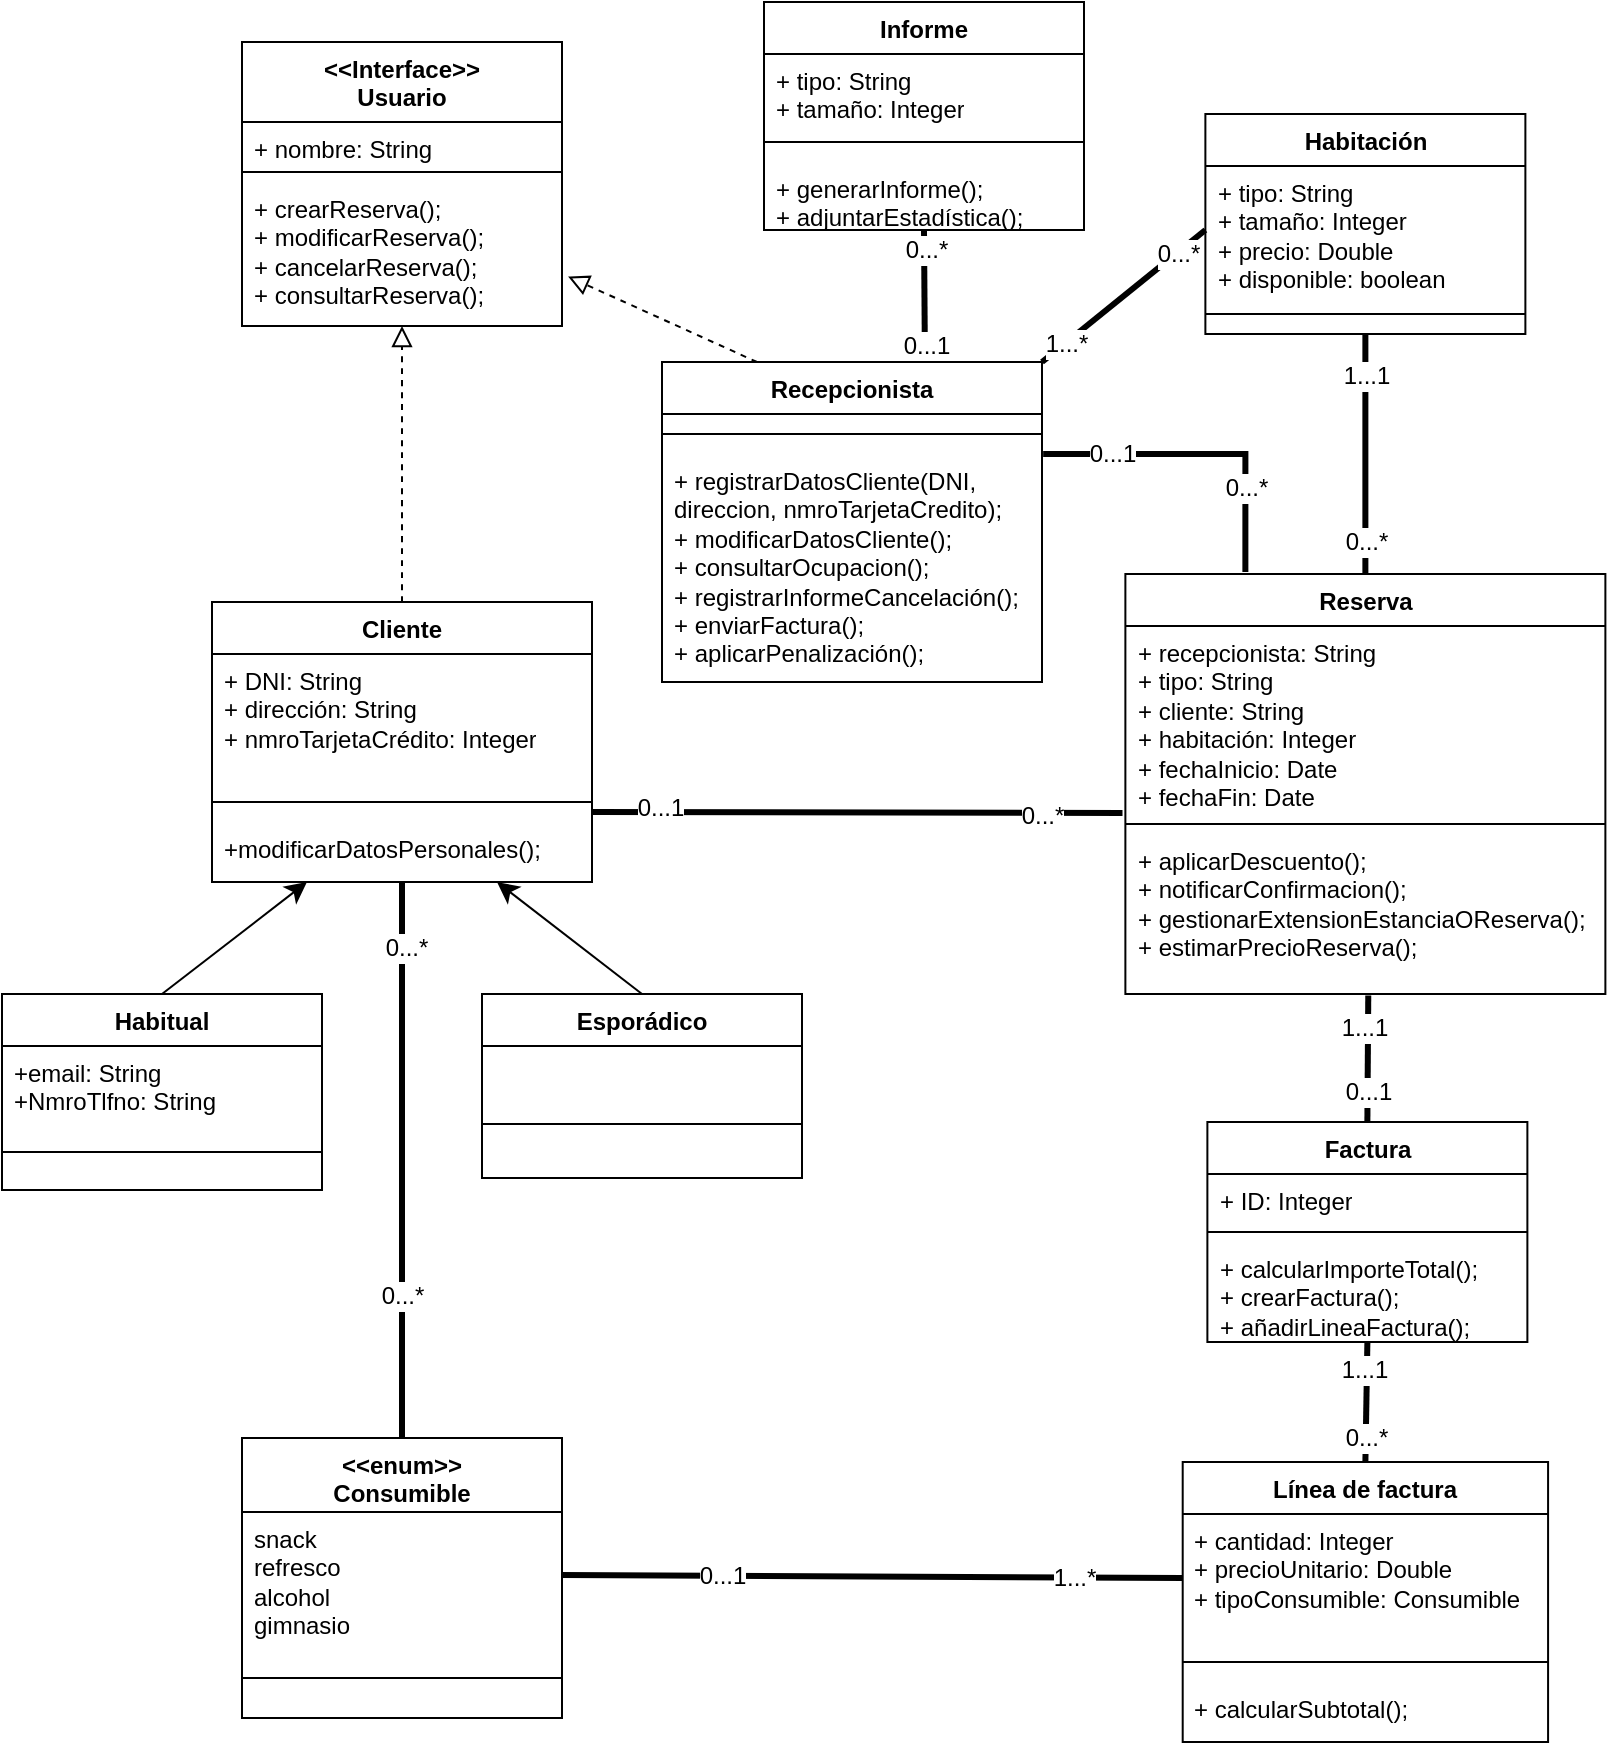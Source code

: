 <mxfile version="26.2.6">
  <diagram id="C5RBs43oDa-KdzZeNtuy" name="Page-1">
    <mxGraphModel dx="785" dy="1024" grid="1" gridSize="10" guides="1" tooltips="1" connect="1" arrows="1" fold="1" page="1" pageScale="1" pageWidth="827" pageHeight="1169" math="0" shadow="0">
      <root>
        <mxCell id="WIyWlLk6GJQsqaUBKTNV-0" />
        <mxCell id="WIyWlLk6GJQsqaUBKTNV-1" parent="WIyWlLk6GJQsqaUBKTNV-0" />
        <mxCell id="tSlWaG0Mjs1WQoQpVSNo-32" style="edgeStyle=none;curved=1;rounded=0;orthogonalLoop=1;jettySize=auto;html=1;entryX=0.75;entryY=1;entryDx=0;entryDy=0;fontSize=12;startSize=8;endSize=8;exitX=0.5;exitY=0;exitDx=0;exitDy=0;" edge="1" parent="WIyWlLk6GJQsqaUBKTNV-1" source="tSlWaG0Mjs1WQoQpVSNo-64" target="tSlWaG0Mjs1WQoQpVSNo-61">
          <mxGeometry relative="1" as="geometry" />
        </mxCell>
        <mxCell id="tSlWaG0Mjs1WQoQpVSNo-18" value="" style="endArrow=none;startArrow=none;endFill=0;startFill=0;endSize=8;html=1;verticalAlign=bottom;labelBackgroundColor=none;strokeWidth=3;rounded=0;fontSize=12;curved=1;exitX=1;exitY=0.75;exitDx=0;exitDy=0;entryX=-0.006;entryY=0.995;entryDx=0;entryDy=0;entryPerimeter=0;" edge="1" parent="WIyWlLk6GJQsqaUBKTNV-1" source="tSlWaG0Mjs1WQoQpVSNo-61" target="D9kIfM4TbugzdHBndd9T-11">
          <mxGeometry width="160" relative="1" as="geometry">
            <mxPoint x="300" y="400" as="sourcePoint" />
            <mxPoint x="630" y="440" as="targetPoint" />
          </mxGeometry>
        </mxCell>
        <mxCell id="tSlWaG0Mjs1WQoQpVSNo-44" value="0...*" style="edgeLabel;html=1;align=center;verticalAlign=middle;resizable=0;points=[];fontSize=12;" vertex="1" connectable="0" parent="tSlWaG0Mjs1WQoQpVSNo-18">
          <mxGeometry x="0.691" y="-1" relative="1" as="geometry">
            <mxPoint as="offset" />
          </mxGeometry>
        </mxCell>
        <mxCell id="tSlWaG0Mjs1WQoQpVSNo-46" value="0...1" style="edgeLabel;html=1;align=center;verticalAlign=middle;resizable=0;points=[];fontSize=12;" vertex="1" connectable="0" parent="tSlWaG0Mjs1WQoQpVSNo-18">
          <mxGeometry x="-0.744" y="2" relative="1" as="geometry">
            <mxPoint as="offset" />
          </mxGeometry>
        </mxCell>
        <mxCell id="tSlWaG0Mjs1WQoQpVSNo-21" value="" style="endArrow=none;startArrow=none;endFill=0;startFill=0;endSize=8;html=1;verticalAlign=bottom;labelBackgroundColor=none;strokeWidth=3;rounded=0;fontSize=12;curved=1;exitX=0;exitY=0.5;exitDx=0;exitDy=0;entryX=1;entryY=0.5;entryDx=0;entryDy=0;" edge="1" parent="WIyWlLk6GJQsqaUBKTNV-1" source="tSlWaG0Mjs1WQoQpVSNo-74" target="tSlWaG0Mjs1WQoQpVSNo-71">
          <mxGeometry width="160" relative="1" as="geometry">
            <mxPoint x="550" y="680" as="sourcePoint" />
            <mxPoint x="280" y="785" as="targetPoint" />
          </mxGeometry>
        </mxCell>
        <mxCell id="tSlWaG0Mjs1WQoQpVSNo-51" value="0...1" style="edgeLabel;html=1;align=center;verticalAlign=middle;resizable=0;points=[];fontSize=12;" vertex="1" connectable="0" parent="tSlWaG0Mjs1WQoQpVSNo-21">
          <mxGeometry x="0.484" relative="1" as="geometry">
            <mxPoint as="offset" />
          </mxGeometry>
        </mxCell>
        <mxCell id="tSlWaG0Mjs1WQoQpVSNo-54" value="1...*" style="edgeLabel;html=1;align=center;verticalAlign=middle;resizable=0;points=[];fontSize=12;" vertex="1" connectable="0" parent="tSlWaG0Mjs1WQoQpVSNo-21">
          <mxGeometry x="-0.647" relative="1" as="geometry">
            <mxPoint as="offset" />
          </mxGeometry>
        </mxCell>
        <mxCell id="tSlWaG0Mjs1WQoQpVSNo-29" value="" style="endArrow=block;startArrow=none;endFill=0;startFill=0;endSize=8;html=1;verticalAlign=bottom;dashed=1;labelBackgroundColor=none;rounded=0;fontSize=12;curved=1;exitX=0.5;exitY=0;exitDx=0;exitDy=0;entryX=0.5;entryY=1;entryDx=0;entryDy=0;" edge="1" parent="WIyWlLk6GJQsqaUBKTNV-1" source="tSlWaG0Mjs1WQoQpVSNo-61" target="tSlWaG0Mjs1WQoQpVSNo-91">
          <mxGeometry width="160" relative="1" as="geometry">
            <mxPoint x="220" y="370" as="sourcePoint" />
            <mxPoint x="200" y="220" as="targetPoint" />
          </mxGeometry>
        </mxCell>
        <mxCell id="tSlWaG0Mjs1WQoQpVSNo-33" style="edgeStyle=none;curved=1;rounded=0;orthogonalLoop=1;jettySize=auto;html=1;exitX=0.5;exitY=0;exitDx=0;exitDy=0;entryX=0.25;entryY=1;entryDx=0;entryDy=0;fontSize=12;startSize=8;endSize=8;" edge="1" parent="WIyWlLk6GJQsqaUBKTNV-1" source="tSlWaG0Mjs1WQoQpVSNo-67" target="tSlWaG0Mjs1WQoQpVSNo-61">
          <mxGeometry relative="1" as="geometry" />
        </mxCell>
        <mxCell id="tSlWaG0Mjs1WQoQpVSNo-19" value="" style="endArrow=none;startArrow=none;endFill=0;startFill=0;endSize=8;html=1;verticalAlign=bottom;labelBackgroundColor=none;strokeWidth=3;rounded=0;fontSize=12;curved=1;exitX=0.5;exitY=0;exitDx=0;exitDy=0;entryX=0.506;entryY=1.01;entryDx=0;entryDy=0;entryPerimeter=0;" edge="1" parent="WIyWlLk6GJQsqaUBKTNV-1" source="D9kIfM4TbugzdHBndd9T-16" target="D9kIfM4TbugzdHBndd9T-13">
          <mxGeometry width="160" relative="1" as="geometry">
            <mxPoint x="367.69" y="560" as="sourcePoint" />
            <mxPoint x="637.69" y="468" as="targetPoint" />
          </mxGeometry>
        </mxCell>
        <mxCell id="tSlWaG0Mjs1WQoQpVSNo-47" value="0...1" style="edgeLabel;html=1;align=center;verticalAlign=middle;resizable=0;points=[];fontSize=12;" vertex="1" connectable="0" parent="tSlWaG0Mjs1WQoQpVSNo-19">
          <mxGeometry x="-0.53" y="-3" relative="1" as="geometry">
            <mxPoint x="-3" as="offset" />
          </mxGeometry>
        </mxCell>
        <mxCell id="tSlWaG0Mjs1WQoQpVSNo-48" value="1...1" style="edgeLabel;html=1;align=center;verticalAlign=middle;resizable=0;points=[];fontSize=12;" vertex="1" connectable="0" parent="tSlWaG0Mjs1WQoQpVSNo-19">
          <mxGeometry x="0.488" y="2" relative="1" as="geometry">
            <mxPoint as="offset" />
          </mxGeometry>
        </mxCell>
        <mxCell id="tSlWaG0Mjs1WQoQpVSNo-23" value="" style="endArrow=none;startArrow=none;endFill=0;startFill=0;endSize=8;html=1;verticalAlign=bottom;labelBackgroundColor=none;strokeWidth=3;rounded=0;fontSize=12;curved=1;entryX=0.5;entryY=0;entryDx=0;entryDy=0;exitX=0.5;exitY=1;exitDx=0;exitDy=0;" edge="1" parent="WIyWlLk6GJQsqaUBKTNV-1" source="tSlWaG0Mjs1WQoQpVSNo-57" target="D9kIfM4TbugzdHBndd9T-10">
          <mxGeometry width="160" relative="1" as="geometry">
            <mxPoint x="457.69" y="750" as="sourcePoint" />
            <mxPoint x="687.69" y="300" as="targetPoint" />
          </mxGeometry>
        </mxCell>
        <mxCell id="tSlWaG0Mjs1WQoQpVSNo-40" value="1...1" style="edgeLabel;html=1;align=center;verticalAlign=middle;resizable=0;points=[];fontSize=12;" vertex="1" connectable="0" parent="tSlWaG0Mjs1WQoQpVSNo-23">
          <mxGeometry x="-0.652" relative="1" as="geometry">
            <mxPoint as="offset" />
          </mxGeometry>
        </mxCell>
        <mxCell id="tSlWaG0Mjs1WQoQpVSNo-41" value="0...*" style="edgeLabel;html=1;align=center;verticalAlign=middle;resizable=0;points=[];fontSize=12;" vertex="1" connectable="0" parent="tSlWaG0Mjs1WQoQpVSNo-23">
          <mxGeometry x="0.723" relative="1" as="geometry">
            <mxPoint as="offset" />
          </mxGeometry>
        </mxCell>
        <mxCell id="tSlWaG0Mjs1WQoQpVSNo-27" value="" style="endArrow=none;startArrow=none;endFill=0;startFill=0;endSize=8;html=1;verticalAlign=bottom;labelBackgroundColor=none;strokeWidth=3;rounded=0;fontSize=12;curved=1;exitX=0.5;exitY=0;exitDx=0;exitDy=0;entryX=0.5;entryY=1;entryDx=0;entryDy=0;" edge="1" parent="WIyWlLk6GJQsqaUBKTNV-1" source="tSlWaG0Mjs1WQoQpVSNo-73" target="D9kIfM4TbugzdHBndd9T-16">
          <mxGeometry width="160" relative="1" as="geometry">
            <mxPoint x="507.69" y="600" as="sourcePoint" />
            <mxPoint x="587.69" y="720" as="targetPoint" />
          </mxGeometry>
        </mxCell>
        <mxCell id="tSlWaG0Mjs1WQoQpVSNo-49" value="1...1" style="edgeLabel;html=1;align=center;verticalAlign=middle;resizable=0;points=[];fontSize=12;" vertex="1" connectable="0" parent="tSlWaG0Mjs1WQoQpVSNo-27">
          <mxGeometry x="0.551" y="2" relative="1" as="geometry">
            <mxPoint as="offset" />
          </mxGeometry>
        </mxCell>
        <mxCell id="tSlWaG0Mjs1WQoQpVSNo-50" value="0...*" style="edgeLabel;html=1;align=center;verticalAlign=middle;resizable=0;points=[];fontSize=12;" vertex="1" connectable="0" parent="tSlWaG0Mjs1WQoQpVSNo-27">
          <mxGeometry x="-0.606" y="-3" relative="1" as="geometry">
            <mxPoint x="-3" as="offset" />
          </mxGeometry>
        </mxCell>
        <mxCell id="tSlWaG0Mjs1WQoQpVSNo-30" value="" style="endArrow=block;startArrow=none;endFill=0;startFill=0;endSize=8;html=1;verticalAlign=bottom;dashed=1;labelBackgroundColor=none;rounded=0;fontSize=12;curved=1;entryX=1.019;entryY=1.096;entryDx=0;entryDy=0;exitX=0.25;exitY=0;exitDx=0;exitDy=0;entryPerimeter=0;" edge="1" parent="WIyWlLk6GJQsqaUBKTNV-1" source="tSlWaG0Mjs1WQoQpVSNo-97">
          <mxGeometry width="160" relative="1" as="geometry">
            <mxPoint x="160" y="380" as="sourcePoint" />
            <mxPoint x="283.04" y="157.264" as="targetPoint" />
          </mxGeometry>
        </mxCell>
        <mxCell id="tSlWaG0Mjs1WQoQpVSNo-31" value="" style="endArrow=none;startArrow=none;endFill=0;startFill=0;endSize=8;html=1;verticalAlign=bottom;labelBackgroundColor=none;strokeWidth=3;rounded=0;fontSize=12;exitX=1.003;exitY=0.01;exitDx=0;exitDy=0;entryX=0.25;entryY=0;entryDx=0;entryDy=0;exitPerimeter=0;edgeStyle=orthogonalEdgeStyle;" edge="1" parent="WIyWlLk6GJQsqaUBKTNV-1">
          <mxGeometry width="160" relative="1" as="geometry">
            <mxPoint x="520.57" y="246.04" as="sourcePoint" />
            <mxPoint x="621.69" y="305" as="targetPoint" />
            <Array as="points">
              <mxPoint x="622" y="246" />
            </Array>
          </mxGeometry>
        </mxCell>
        <mxCell id="tSlWaG0Mjs1WQoQpVSNo-42" value="0...*" style="edgeLabel;html=1;align=center;verticalAlign=middle;resizable=0;points=[];fontSize=12;" vertex="1" connectable="0" parent="tSlWaG0Mjs1WQoQpVSNo-31">
          <mxGeometry x="0.465" relative="1" as="geometry">
            <mxPoint as="offset" />
          </mxGeometry>
        </mxCell>
        <mxCell id="tSlWaG0Mjs1WQoQpVSNo-43" value="0...1" style="edgeLabel;html=1;align=center;verticalAlign=middle;resizable=0;points=[];fontSize=12;" vertex="1" connectable="0" parent="tSlWaG0Mjs1WQoQpVSNo-31">
          <mxGeometry x="-0.661" y="3" relative="1" as="geometry">
            <mxPoint x="7" y="3" as="offset" />
          </mxGeometry>
        </mxCell>
        <mxCell id="tSlWaG0Mjs1WQoQpVSNo-34" value="" style="endArrow=none;startArrow=none;endFill=0;startFill=0;endSize=8;html=1;verticalAlign=bottom;labelBackgroundColor=none;strokeWidth=3;rounded=0;fontSize=12;curved=1;entryX=0.5;entryY=1;entryDx=0;entryDy=0;exitX=0.692;exitY=0.013;exitDx=0;exitDy=0;exitPerimeter=0;" edge="1" parent="WIyWlLk6GJQsqaUBKTNV-1" source="tSlWaG0Mjs1WQoQpVSNo-97" target="RvnSeQBEnFc8mbzQKr36-16">
          <mxGeometry width="160" relative="1" as="geometry">
            <mxPoint x="510" y="383" as="sourcePoint" />
            <mxPoint x="600" y="383" as="targetPoint" />
          </mxGeometry>
        </mxCell>
        <mxCell id="tSlWaG0Mjs1WQoQpVSNo-38" value="0...*" style="edgeLabel;html=1;align=center;verticalAlign=middle;resizable=0;points=[];fontSize=12;" vertex="1" connectable="0" parent="tSlWaG0Mjs1WQoQpVSNo-34">
          <mxGeometry x="0.837" y="-1" relative="1" as="geometry">
            <mxPoint y="4" as="offset" />
          </mxGeometry>
        </mxCell>
        <mxCell id="tSlWaG0Mjs1WQoQpVSNo-39" value="0...1" style="edgeLabel;html=1;align=center;verticalAlign=middle;resizable=0;points=[];fontSize=12;" vertex="1" connectable="0" parent="tSlWaG0Mjs1WQoQpVSNo-34">
          <mxGeometry x="-0.702" relative="1" as="geometry">
            <mxPoint as="offset" />
          </mxGeometry>
        </mxCell>
        <mxCell id="tSlWaG0Mjs1WQoQpVSNo-52" value="" style="endArrow=none;startArrow=none;endFill=0;startFill=0;endSize=8;html=1;verticalAlign=bottom;labelBackgroundColor=none;strokeWidth=3;rounded=0;fontSize=12;curved=1;exitX=0.5;exitY=1;exitDx=0;exitDy=0;entryX=0.5;entryY=0;entryDx=0;entryDy=0;" edge="1" parent="WIyWlLk6GJQsqaUBKTNV-1" source="tSlWaG0Mjs1WQoQpVSNo-61" target="tSlWaG0Mjs1WQoQpVSNo-70">
          <mxGeometry width="160" relative="1" as="geometry">
            <mxPoint x="560" y="680" as="sourcePoint" />
            <mxPoint x="210" y="680" as="targetPoint" />
          </mxGeometry>
        </mxCell>
        <mxCell id="tSlWaG0Mjs1WQoQpVSNo-53" value="0...*" style="edgeLabel;html=1;align=center;verticalAlign=middle;resizable=0;points=[];fontSize=12;" vertex="1" connectable="0" parent="tSlWaG0Mjs1WQoQpVSNo-52">
          <mxGeometry x="0.484" relative="1" as="geometry">
            <mxPoint as="offset" />
          </mxGeometry>
        </mxCell>
        <mxCell id="tSlWaG0Mjs1WQoQpVSNo-55" value="0...*" style="edgeLabel;html=1;align=center;verticalAlign=middle;resizable=0;points=[];fontSize=12;" vertex="1" connectable="0" parent="tSlWaG0Mjs1WQoQpVSNo-52">
          <mxGeometry x="-0.763" y="2" relative="1" as="geometry">
            <mxPoint as="offset" />
          </mxGeometry>
        </mxCell>
        <mxCell id="tSlWaG0Mjs1WQoQpVSNo-57" value="Habitación" style="swimlane;fontStyle=1;align=center;verticalAlign=top;childLayout=stackLayout;horizontal=1;startSize=26;horizontalStack=0;resizeParent=1;resizeParentMax=0;resizeLast=0;collapsible=1;marginBottom=0;whiteSpace=wrap;html=1;" vertex="1" parent="WIyWlLk6GJQsqaUBKTNV-1">
          <mxGeometry x="601.69" y="76" width="160" height="110" as="geometry" />
        </mxCell>
        <mxCell id="tSlWaG0Mjs1WQoQpVSNo-58" value="+ tipo: String&lt;div&gt;+ tamaño: Integer&lt;/div&gt;&lt;div&gt;+ precio: Double&lt;/div&gt;&lt;div&gt;+ disponible: boolean&lt;/div&gt;&lt;div&gt;&lt;br&gt;&lt;/div&gt;" style="text;strokeColor=none;fillColor=none;align=left;verticalAlign=top;spacingLeft=4;spacingRight=4;overflow=hidden;rotatable=0;points=[[0,0.5],[1,0.5]];portConstraint=eastwest;whiteSpace=wrap;html=1;" vertex="1" parent="tSlWaG0Mjs1WQoQpVSNo-57">
          <mxGeometry y="26" width="160" height="64" as="geometry" />
        </mxCell>
        <mxCell id="tSlWaG0Mjs1WQoQpVSNo-59" value="" style="line;strokeWidth=1;fillColor=none;align=left;verticalAlign=middle;spacingTop=-1;spacingLeft=3;spacingRight=3;rotatable=0;labelPosition=right;points=[];portConstraint=eastwest;strokeColor=inherit;" vertex="1" parent="tSlWaG0Mjs1WQoQpVSNo-57">
          <mxGeometry y="90" width="160" height="20" as="geometry" />
        </mxCell>
        <mxCell id="tSlWaG0Mjs1WQoQpVSNo-61" value="Cliente" style="swimlane;fontStyle=1;align=center;verticalAlign=top;childLayout=stackLayout;horizontal=1;startSize=26;horizontalStack=0;resizeParent=1;resizeParentMax=0;resizeLast=0;collapsible=1;marginBottom=0;whiteSpace=wrap;html=1;" vertex="1" parent="WIyWlLk6GJQsqaUBKTNV-1">
          <mxGeometry x="105" y="320" width="190" height="140" as="geometry" />
        </mxCell>
        <mxCell id="tSlWaG0Mjs1WQoQpVSNo-62" value="+ DNI: String&lt;div&gt;+ dirección: String&lt;/div&gt;&lt;div&gt;+ nmroTarjetaCrédito: Integer&lt;/div&gt;&lt;div&gt;&lt;br&gt;&lt;/div&gt;" style="text;strokeColor=none;fillColor=none;align=left;verticalAlign=top;spacingLeft=4;spacingRight=4;overflow=hidden;rotatable=0;points=[[0,0.5],[1,0.5]];portConstraint=eastwest;whiteSpace=wrap;html=1;" vertex="1" parent="tSlWaG0Mjs1WQoQpVSNo-61">
          <mxGeometry y="26" width="190" height="64" as="geometry" />
        </mxCell>
        <mxCell id="tSlWaG0Mjs1WQoQpVSNo-63" value="" style="line;strokeWidth=1;fillColor=none;align=left;verticalAlign=middle;spacingTop=-1;spacingLeft=3;spacingRight=3;rotatable=0;labelPosition=right;points=[];portConstraint=eastwest;strokeColor=inherit;" vertex="1" parent="tSlWaG0Mjs1WQoQpVSNo-61">
          <mxGeometry y="90" width="190" height="20" as="geometry" />
        </mxCell>
        <mxCell id="tSlWaG0Mjs1WQoQpVSNo-95" value="&lt;div&gt;+modificarDatosPersonales();&lt;/div&gt;" style="text;strokeColor=none;fillColor=none;align=left;verticalAlign=top;spacingLeft=4;spacingRight=4;overflow=hidden;rotatable=0;points=[[0,0.5],[1,0.5]];portConstraint=eastwest;whiteSpace=wrap;html=1;" vertex="1" parent="tSlWaG0Mjs1WQoQpVSNo-61">
          <mxGeometry y="110" width="190" height="30" as="geometry" />
        </mxCell>
        <mxCell id="tSlWaG0Mjs1WQoQpVSNo-64" value="Esporádico" style="swimlane;fontStyle=1;align=center;verticalAlign=top;childLayout=stackLayout;horizontal=1;startSize=26;horizontalStack=0;resizeParent=1;resizeParentMax=0;resizeLast=0;collapsible=1;marginBottom=0;whiteSpace=wrap;html=1;" vertex="1" parent="WIyWlLk6GJQsqaUBKTNV-1">
          <mxGeometry x="240" y="516" width="160" height="92" as="geometry" />
        </mxCell>
        <mxCell id="tSlWaG0Mjs1WQoQpVSNo-65" value="&lt;div&gt;&lt;br&gt;&lt;/div&gt;" style="text;strokeColor=none;fillColor=none;align=left;verticalAlign=top;spacingLeft=4;spacingRight=4;overflow=hidden;rotatable=0;points=[[0,0.5],[1,0.5]];portConstraint=eastwest;whiteSpace=wrap;html=1;" vertex="1" parent="tSlWaG0Mjs1WQoQpVSNo-64">
          <mxGeometry y="26" width="160" height="34" as="geometry" />
        </mxCell>
        <mxCell id="tSlWaG0Mjs1WQoQpVSNo-66" value="" style="line;strokeWidth=1;fillColor=none;align=left;verticalAlign=middle;spacingTop=-1;spacingLeft=3;spacingRight=3;rotatable=0;labelPosition=right;points=[];portConstraint=eastwest;strokeColor=inherit;" vertex="1" parent="tSlWaG0Mjs1WQoQpVSNo-64">
          <mxGeometry y="60" width="160" height="10" as="geometry" />
        </mxCell>
        <mxCell id="tSlWaG0Mjs1WQoQpVSNo-81" value="&lt;div&gt;&lt;br&gt;&lt;/div&gt;" style="text;strokeColor=none;fillColor=none;align=left;verticalAlign=top;spacingLeft=4;spacingRight=4;overflow=hidden;rotatable=0;points=[[0,0.5],[1,0.5]];portConstraint=eastwest;whiteSpace=wrap;html=1;" vertex="1" parent="tSlWaG0Mjs1WQoQpVSNo-64">
          <mxGeometry y="70" width="160" height="22" as="geometry" />
        </mxCell>
        <mxCell id="tSlWaG0Mjs1WQoQpVSNo-67" value="Habitual" style="swimlane;fontStyle=1;align=center;verticalAlign=top;childLayout=stackLayout;horizontal=1;startSize=26;horizontalStack=0;resizeParent=1;resizeParentMax=0;resizeLast=0;collapsible=1;marginBottom=0;whiteSpace=wrap;html=1;" vertex="1" parent="WIyWlLk6GJQsqaUBKTNV-1">
          <mxGeometry y="516" width="160" height="98" as="geometry" />
        </mxCell>
        <mxCell id="tSlWaG0Mjs1WQoQpVSNo-68" value="&lt;div&gt;+email: String&lt;/div&gt;&lt;div&gt;+NmroTlfno: String&lt;/div&gt;" style="text;strokeColor=none;fillColor=none;align=left;verticalAlign=top;spacingLeft=4;spacingRight=4;overflow=hidden;rotatable=0;points=[[0,0.5],[1,0.5]];portConstraint=eastwest;whiteSpace=wrap;html=1;" vertex="1" parent="tSlWaG0Mjs1WQoQpVSNo-67">
          <mxGeometry y="26" width="160" height="34" as="geometry" />
        </mxCell>
        <mxCell id="tSlWaG0Mjs1WQoQpVSNo-69" value="" style="line;strokeWidth=1;fillColor=none;align=left;verticalAlign=middle;spacingTop=-1;spacingLeft=3;spacingRight=3;rotatable=0;labelPosition=right;points=[];portConstraint=eastwest;strokeColor=inherit;" vertex="1" parent="tSlWaG0Mjs1WQoQpVSNo-67">
          <mxGeometry y="60" width="160" height="38" as="geometry" />
        </mxCell>
        <mxCell id="tSlWaG0Mjs1WQoQpVSNo-70" value="&lt;div&gt;&amp;lt;&amp;lt;enum&amp;gt;&amp;gt;&lt;/div&gt;Consumible" style="swimlane;fontStyle=1;align=center;verticalAlign=top;childLayout=stackLayout;horizontal=1;startSize=37;horizontalStack=0;resizeParent=1;resizeParentMax=0;resizeLast=0;collapsible=1;marginBottom=0;whiteSpace=wrap;html=1;" vertex="1" parent="WIyWlLk6GJQsqaUBKTNV-1">
          <mxGeometry x="120" y="738" width="160" height="140" as="geometry">
            <mxRectangle x="120" y="743" width="100" height="40" as="alternateBounds" />
          </mxGeometry>
        </mxCell>
        <mxCell id="tSlWaG0Mjs1WQoQpVSNo-71" value="snack&lt;br&gt;&lt;div&gt;refresco&lt;/div&gt;&lt;div&gt;alcohol&lt;/div&gt;&lt;div&gt;gimnasio&lt;/div&gt;&lt;div&gt;&lt;br&gt;&lt;/div&gt;&lt;div&gt;&lt;br&gt;&lt;/div&gt;" style="text;strokeColor=none;fillColor=none;align=left;verticalAlign=top;spacingLeft=4;spacingRight=4;overflow=hidden;rotatable=0;points=[[0,0.5],[1,0.5]];portConstraint=eastwest;whiteSpace=wrap;html=1;" vertex="1" parent="tSlWaG0Mjs1WQoQpVSNo-70">
          <mxGeometry y="37" width="160" height="63" as="geometry" />
        </mxCell>
        <mxCell id="tSlWaG0Mjs1WQoQpVSNo-72" value="" style="line;strokeWidth=1;fillColor=none;align=left;verticalAlign=middle;spacingTop=-1;spacingLeft=3;spacingRight=3;rotatable=0;labelPosition=right;points=[];portConstraint=eastwest;strokeColor=inherit;" vertex="1" parent="tSlWaG0Mjs1WQoQpVSNo-70">
          <mxGeometry y="100" width="160" height="40" as="geometry" />
        </mxCell>
        <mxCell id="tSlWaG0Mjs1WQoQpVSNo-73" value="Línea de factura" style="swimlane;fontStyle=1;align=center;verticalAlign=top;childLayout=stackLayout;horizontal=1;startSize=26;horizontalStack=0;resizeParent=1;resizeParentMax=0;resizeLast=0;collapsible=1;marginBottom=0;whiteSpace=wrap;html=1;" vertex="1" parent="WIyWlLk6GJQsqaUBKTNV-1">
          <mxGeometry x="590.35" y="750" width="182.69" height="140" as="geometry" />
        </mxCell>
        <mxCell id="tSlWaG0Mjs1WQoQpVSNo-74" value="&lt;div&gt;+ cantidad: Integer&lt;/div&gt;&lt;div&gt;+ precioUnitario: Double&lt;/div&gt;&lt;div&gt;+ tipoConsumible: Consumible&lt;/div&gt;" style="text;strokeColor=none;fillColor=none;align=left;verticalAlign=top;spacingLeft=4;spacingRight=4;overflow=hidden;rotatable=0;points=[[0,0.5],[1,0.5]];portConstraint=eastwest;whiteSpace=wrap;html=1;" vertex="1" parent="tSlWaG0Mjs1WQoQpVSNo-73">
          <mxGeometry y="26" width="182.69" height="64" as="geometry" />
        </mxCell>
        <mxCell id="tSlWaG0Mjs1WQoQpVSNo-75" value="" style="line;strokeWidth=1;fillColor=none;align=left;verticalAlign=middle;spacingTop=-1;spacingLeft=3;spacingRight=3;rotatable=0;labelPosition=right;points=[];portConstraint=eastwest;strokeColor=inherit;" vertex="1" parent="tSlWaG0Mjs1WQoQpVSNo-73">
          <mxGeometry y="90" width="182.69" height="20" as="geometry" />
        </mxCell>
        <mxCell id="tSlWaG0Mjs1WQoQpVSNo-105" value="&lt;div&gt;+ calcularSubtotal();&lt;/div&gt;" style="text;strokeColor=none;fillColor=none;align=left;verticalAlign=top;spacingLeft=4;spacingRight=4;overflow=hidden;rotatable=0;points=[[0,0.5],[1,0.5]];portConstraint=eastwest;whiteSpace=wrap;html=1;" vertex="1" parent="tSlWaG0Mjs1WQoQpVSNo-73">
          <mxGeometry y="110" width="182.69" height="30" as="geometry" />
        </mxCell>
        <mxCell id="RvnSeQBEnFc8mbzQKr36-16" value="Informe" style="swimlane;fontStyle=1;align=center;verticalAlign=top;childLayout=stackLayout;horizontal=1;startSize=26;horizontalStack=0;resizeParent=1;resizeParentMax=0;resizeLast=0;collapsible=1;marginBottom=0;whiteSpace=wrap;html=1;" vertex="1" parent="WIyWlLk6GJQsqaUBKTNV-1">
          <mxGeometry x="381" y="20" width="160" height="114" as="geometry" />
        </mxCell>
        <mxCell id="RvnSeQBEnFc8mbzQKr36-17" value="+ tipo: String&lt;div&gt;+ tamaño: Integer&lt;/div&gt;&lt;div&gt;+ precio: Double&lt;/div&gt;&lt;div&gt;&lt;br&gt;&lt;/div&gt;" style="text;strokeColor=none;fillColor=none;align=left;verticalAlign=top;spacingLeft=4;spacingRight=4;overflow=hidden;rotatable=0;points=[[0,0.5],[1,0.5]];portConstraint=eastwest;whiteSpace=wrap;html=1;" vertex="1" parent="RvnSeQBEnFc8mbzQKr36-16">
          <mxGeometry y="26" width="160" height="34" as="geometry" />
        </mxCell>
        <mxCell id="RvnSeQBEnFc8mbzQKr36-18" value="" style="line;strokeWidth=1;fillColor=none;align=left;verticalAlign=middle;spacingTop=-1;spacingLeft=3;spacingRight=3;rotatable=0;labelPosition=right;points=[];portConstraint=eastwest;strokeColor=inherit;" vertex="1" parent="RvnSeQBEnFc8mbzQKr36-16">
          <mxGeometry y="60" width="160" height="20" as="geometry" />
        </mxCell>
        <mxCell id="tSlWaG0Mjs1WQoQpVSNo-104" value="&lt;div&gt;+ generarInforme();&lt;/div&gt;&lt;div&gt;+ adjuntarEstadística();&lt;/div&gt;" style="text;strokeColor=none;fillColor=none;align=left;verticalAlign=top;spacingLeft=4;spacingRight=4;overflow=hidden;rotatable=0;points=[[0,0.5],[1,0.5]];portConstraint=eastwest;whiteSpace=wrap;html=1;" vertex="1" parent="RvnSeQBEnFc8mbzQKr36-16">
          <mxGeometry y="80" width="160" height="34" as="geometry" />
        </mxCell>
        <mxCell id="D9kIfM4TbugzdHBndd9T-10" value="Reserva" style="swimlane;fontStyle=1;align=center;verticalAlign=top;childLayout=stackLayout;horizontal=1;startSize=26;horizontalStack=0;resizeParent=1;resizeParentMax=0;resizeLast=0;collapsible=1;marginBottom=0;whiteSpace=wrap;html=1;" vertex="1" parent="WIyWlLk6GJQsqaUBKTNV-1">
          <mxGeometry x="561.69" y="306" width="240" height="210" as="geometry" />
        </mxCell>
        <mxCell id="D9kIfM4TbugzdHBndd9T-11" value="+ recepcionista: String&lt;div&gt;+ tipo: String&lt;/div&gt;&lt;div&gt;+ cliente: String&lt;/div&gt;&lt;div&gt;+ habitación: Integer&lt;/div&gt;&lt;div&gt;+ fechaInicio: Date&lt;/div&gt;&lt;div&gt;+ fechaFin: Date&lt;/div&gt;&lt;div&gt;&lt;br&gt;&lt;/div&gt;" style="text;strokeColor=none;fillColor=none;align=left;verticalAlign=top;spacingLeft=4;spacingRight=4;overflow=hidden;rotatable=0;points=[[0,0.5],[1,0.5]];portConstraint=eastwest;whiteSpace=wrap;html=1;" vertex="1" parent="D9kIfM4TbugzdHBndd9T-10">
          <mxGeometry y="26" width="240" height="94" as="geometry" />
        </mxCell>
        <mxCell id="D9kIfM4TbugzdHBndd9T-12" value="" style="line;strokeWidth=1;fillColor=none;align=left;verticalAlign=middle;spacingTop=-1;spacingLeft=3;spacingRight=3;rotatable=0;labelPosition=right;points=[];portConstraint=eastwest;strokeColor=inherit;" vertex="1" parent="D9kIfM4TbugzdHBndd9T-10">
          <mxGeometry y="120" width="240" height="10" as="geometry" />
        </mxCell>
        <mxCell id="D9kIfM4TbugzdHBndd9T-13" value="&lt;div&gt;+ aplicarDescuento();&lt;/div&gt;&lt;div&gt;+ notificarConfirmacion();&lt;/div&gt;&lt;div&gt;+ gestionarExtensionEstanciaOReserva();&lt;/div&gt;&lt;div&gt;+ estimarPrecioReserva();&lt;/div&gt;" style="text;strokeColor=none;fillColor=none;align=left;verticalAlign=top;spacingLeft=4;spacingRight=4;overflow=hidden;rotatable=0;points=[[0,0.5],[1,0.5]];portConstraint=eastwest;whiteSpace=wrap;html=1;" vertex="1" parent="D9kIfM4TbugzdHBndd9T-10">
          <mxGeometry y="130" width="240" height="80" as="geometry" />
        </mxCell>
        <mxCell id="D9kIfM4TbugzdHBndd9T-16" value="Factura" style="swimlane;fontStyle=1;align=center;verticalAlign=top;childLayout=stackLayout;horizontal=1;startSize=26;horizontalStack=0;resizeParent=1;resizeParentMax=0;resizeLast=0;collapsible=1;marginBottom=0;whiteSpace=wrap;html=1;" vertex="1" parent="WIyWlLk6GJQsqaUBKTNV-1">
          <mxGeometry x="602.69" y="580" width="160" height="110" as="geometry" />
        </mxCell>
        <mxCell id="D9kIfM4TbugzdHBndd9T-17" value="+ ID: Integer" style="text;strokeColor=none;fillColor=none;align=left;verticalAlign=top;spacingLeft=4;spacingRight=4;overflow=hidden;rotatable=0;points=[[0,0.5],[1,0.5]];portConstraint=eastwest;whiteSpace=wrap;html=1;" vertex="1" parent="D9kIfM4TbugzdHBndd9T-16">
          <mxGeometry y="26" width="160" height="24" as="geometry" />
        </mxCell>
        <mxCell id="D9kIfM4TbugzdHBndd9T-18" value="" style="line;strokeWidth=1;fillColor=none;align=left;verticalAlign=middle;spacingTop=-1;spacingLeft=3;spacingRight=3;rotatable=0;labelPosition=right;points=[];portConstraint=eastwest;strokeColor=inherit;" vertex="1" parent="D9kIfM4TbugzdHBndd9T-16">
          <mxGeometry y="50" width="160" height="10" as="geometry" />
        </mxCell>
        <mxCell id="D9kIfM4TbugzdHBndd9T-20" value="&lt;div&gt;+ calcularImporteTotal();&lt;/div&gt;+ crearFactura();&lt;div&gt;&lt;div&gt;+ añadirLineaFactura();&lt;/div&gt;&lt;/div&gt;" style="text;strokeColor=none;fillColor=none;align=left;verticalAlign=top;spacingLeft=4;spacingRight=4;overflow=hidden;rotatable=0;points=[[0,0.5],[1,0.5]];portConstraint=eastwest;whiteSpace=wrap;html=1;" vertex="1" parent="D9kIfM4TbugzdHBndd9T-16">
          <mxGeometry y="60" width="160" height="50" as="geometry" />
        </mxCell>
        <mxCell id="tSlWaG0Mjs1WQoQpVSNo-91" value="&lt;div&gt;&amp;lt;&amp;lt;Interface&amp;gt;&amp;gt;&lt;/div&gt;Usuario" style="swimlane;fontStyle=1;align=center;verticalAlign=top;childLayout=stackLayout;horizontal=1;startSize=40;horizontalStack=0;resizeParent=1;resizeParentMax=0;resizeLast=0;collapsible=1;marginBottom=0;whiteSpace=wrap;html=1;" vertex="1" parent="WIyWlLk6GJQsqaUBKTNV-1">
          <mxGeometry x="120" y="40" width="160" height="142" as="geometry">
            <mxRectangle x="190" y="46" width="100" height="30" as="alternateBounds" />
          </mxGeometry>
        </mxCell>
        <mxCell id="tSlWaG0Mjs1WQoQpVSNo-92" value="+ nombre: String" style="text;strokeColor=none;fillColor=none;align=left;verticalAlign=top;spacingLeft=4;spacingRight=4;overflow=hidden;rotatable=0;points=[[0,0.5],[1,0.5]];portConstraint=eastwest;whiteSpace=wrap;html=1;" vertex="1" parent="tSlWaG0Mjs1WQoQpVSNo-91">
          <mxGeometry y="40" width="160" height="20" as="geometry" />
        </mxCell>
        <mxCell id="tSlWaG0Mjs1WQoQpVSNo-93" value="" style="line;strokeWidth=1;fillColor=none;align=left;verticalAlign=middle;spacingTop=-1;spacingLeft=3;spacingRight=3;rotatable=0;labelPosition=right;points=[];portConstraint=eastwest;strokeColor=inherit;" vertex="1" parent="tSlWaG0Mjs1WQoQpVSNo-91">
          <mxGeometry y="60" width="160" height="10" as="geometry" />
        </mxCell>
        <mxCell id="tSlWaG0Mjs1WQoQpVSNo-94" value="+ crearReserva();&lt;div&gt;+ modificarReserva();&lt;/div&gt;&lt;div&gt;+ cancelarReserva();&lt;/div&gt;&lt;div&gt;+ consultarReserva();&lt;/div&gt;" style="text;strokeColor=none;fillColor=none;align=left;verticalAlign=top;spacingLeft=4;spacingRight=4;overflow=hidden;rotatable=0;points=[[0,0.5],[1,0.5]];portConstraint=eastwest;whiteSpace=wrap;html=1;" vertex="1" parent="tSlWaG0Mjs1WQoQpVSNo-91">
          <mxGeometry y="70" width="160" height="72" as="geometry" />
        </mxCell>
        <mxCell id="tSlWaG0Mjs1WQoQpVSNo-97" value="Recepcionista" style="swimlane;fontStyle=1;align=center;verticalAlign=top;childLayout=stackLayout;horizontal=1;startSize=26;horizontalStack=0;resizeParent=1;resizeParentMax=0;resizeLast=0;collapsible=1;marginBottom=0;whiteSpace=wrap;html=1;" vertex="1" parent="WIyWlLk6GJQsqaUBKTNV-1">
          <mxGeometry x="330" y="200" width="190" height="160" as="geometry" />
        </mxCell>
        <mxCell id="tSlWaG0Mjs1WQoQpVSNo-99" value="" style="line;strokeWidth=1;fillColor=none;align=left;verticalAlign=middle;spacingTop=-1;spacingLeft=3;spacingRight=3;rotatable=0;labelPosition=right;points=[];portConstraint=eastwest;strokeColor=inherit;" vertex="1" parent="tSlWaG0Mjs1WQoQpVSNo-97">
          <mxGeometry y="26" width="190" height="20" as="geometry" />
        </mxCell>
        <mxCell id="tSlWaG0Mjs1WQoQpVSNo-100" value="+ registrarDatosCliente(DNI, direccion, nmroTarjetaCredito);&lt;div&gt;+ modificarDatosCliente();&lt;/div&gt;&lt;div&gt;+ consultarOcupacion();&lt;br&gt;&lt;div&gt;+ registrarInformeCancelación();&lt;/div&gt;&lt;div&gt;+ enviarFactura();&lt;/div&gt;&lt;/div&gt;&lt;div&gt;+ aplicarPenalización();&lt;/div&gt;" style="text;strokeColor=none;fillColor=none;align=left;verticalAlign=top;spacingLeft=4;spacingRight=4;overflow=hidden;rotatable=0;points=[[0,0.5],[1,0.5]];portConstraint=eastwest;whiteSpace=wrap;html=1;" vertex="1" parent="tSlWaG0Mjs1WQoQpVSNo-97">
          <mxGeometry y="46" width="190" height="114" as="geometry" />
        </mxCell>
        <mxCell id="tSlWaG0Mjs1WQoQpVSNo-101" value="" style="endArrow=none;startArrow=none;endFill=0;startFill=0;endSize=8;html=1;verticalAlign=bottom;labelBackgroundColor=none;strokeWidth=3;rounded=0;fontSize=12;curved=1;entryX=1;entryY=0;entryDx=0;entryDy=0;exitX=0;exitY=0.5;exitDx=0;exitDy=0;" edge="1" parent="WIyWlLk6GJQsqaUBKTNV-1" source="tSlWaG0Mjs1WQoQpVSNo-58" target="tSlWaG0Mjs1WQoQpVSNo-97">
          <mxGeometry width="160" relative="1" as="geometry">
            <mxPoint x="692" y="196" as="sourcePoint" />
            <mxPoint x="692" y="316" as="targetPoint" />
          </mxGeometry>
        </mxCell>
        <mxCell id="tSlWaG0Mjs1WQoQpVSNo-102" value="0...*" style="edgeLabel;html=1;align=center;verticalAlign=middle;resizable=0;points=[];fontSize=12;" vertex="1" connectable="0" parent="tSlWaG0Mjs1WQoQpVSNo-101">
          <mxGeometry x="-0.652" relative="1" as="geometry">
            <mxPoint as="offset" />
          </mxGeometry>
        </mxCell>
        <mxCell id="tSlWaG0Mjs1WQoQpVSNo-103" value="1...*" style="edgeLabel;html=1;align=center;verticalAlign=middle;resizable=0;points=[];fontSize=12;" vertex="1" connectable="0" parent="tSlWaG0Mjs1WQoQpVSNo-101">
          <mxGeometry x="0.723" relative="1" as="geometry">
            <mxPoint as="offset" />
          </mxGeometry>
        </mxCell>
      </root>
    </mxGraphModel>
  </diagram>
</mxfile>
